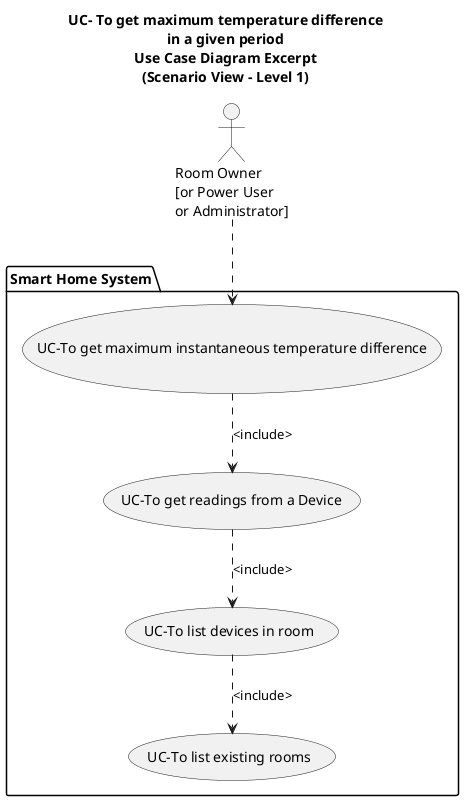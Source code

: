 @startuml

title UC- To get maximum temperature difference\nin a given period\nUse Case Diagram Excerpt\n(Scenario View - Level 1)

top to bottom direction

actor "Room Owner\n[or Power User\nor Administrator]" as ro

package "Smart Home System"{

usecase UC3 as "UC-To list existing rooms"
usecase UC6 as "UC-To list devices in room"
usecase UC33 as "UC-To get readings from a Device"
usecase UC34 as "UC-To get maximum instantaneous temperature difference"

ro ..> UC34

UC6 ..> UC3 : <include>
UC33 ..> UC6 : <include>
UC34 ..> UC33 : <include>
}

@enduml



@enduml